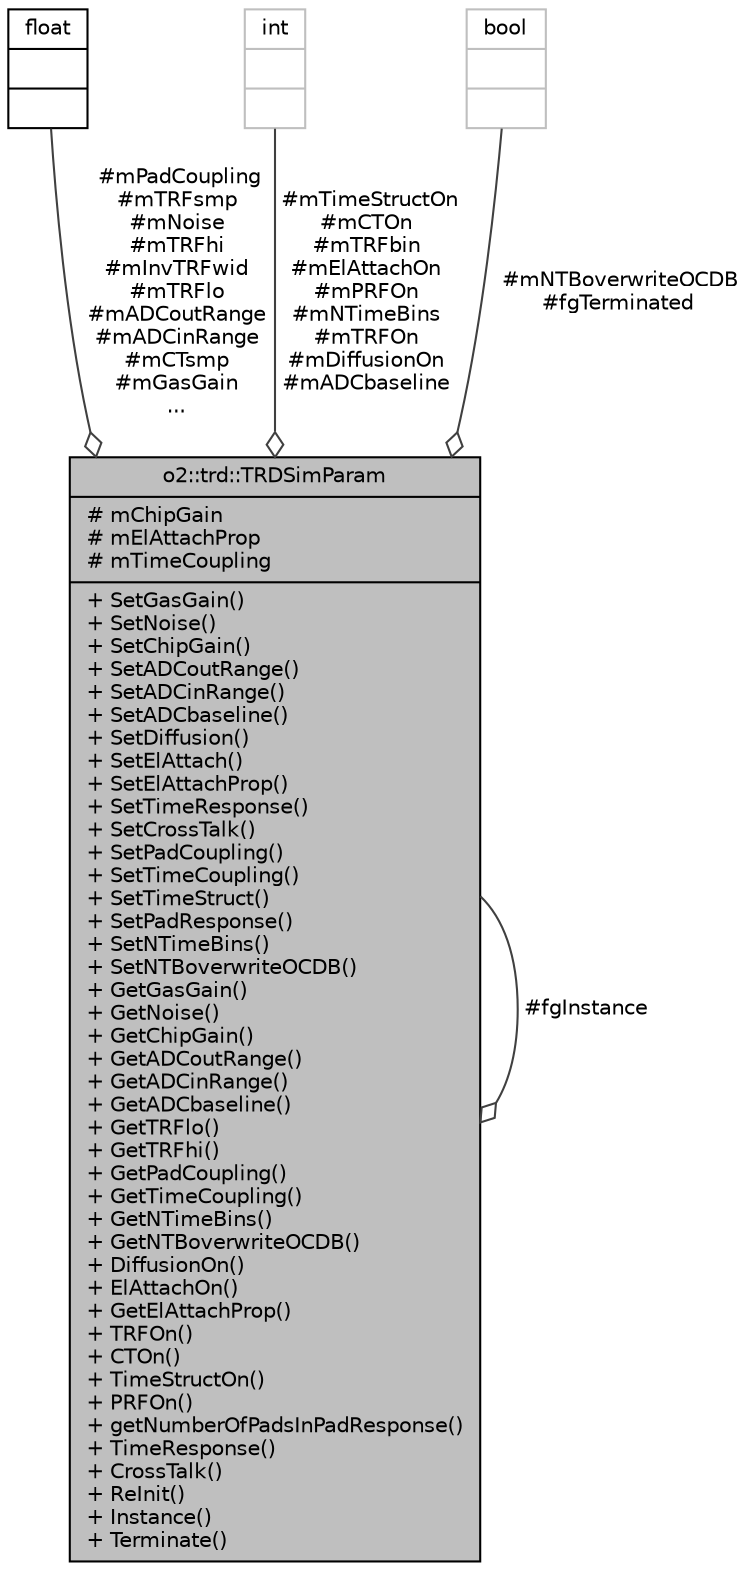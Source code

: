 digraph "o2::trd::TRDSimParam"
{
 // INTERACTIVE_SVG=YES
  bgcolor="transparent";
  edge [fontname="Helvetica",fontsize="10",labelfontname="Helvetica",labelfontsize="10"];
  node [fontname="Helvetica",fontsize="10",shape=record];
  Node1 [label="{o2::trd::TRDSimParam\n|# mChipGain\l# mElAttachProp\l# mTimeCoupling\l|+ SetGasGain()\l+ SetNoise()\l+ SetChipGain()\l+ SetADCoutRange()\l+ SetADCinRange()\l+ SetADCbaseline()\l+ SetDiffusion()\l+ SetElAttach()\l+ SetElAttachProp()\l+ SetTimeResponse()\l+ SetCrossTalk()\l+ SetPadCoupling()\l+ SetTimeCoupling()\l+ SetTimeStruct()\l+ SetPadResponse()\l+ SetNTimeBins()\l+ SetNTBoverwriteOCDB()\l+ GetGasGain()\l+ GetNoise()\l+ GetChipGain()\l+ GetADCoutRange()\l+ GetADCinRange()\l+ GetADCbaseline()\l+ GetTRFlo()\l+ GetTRFhi()\l+ GetPadCoupling()\l+ GetTimeCoupling()\l+ GetNTimeBins()\l+ GetNTBoverwriteOCDB()\l+ DiffusionOn()\l+ ElAttachOn()\l+ GetElAttachProp()\l+ TRFOn()\l+ CTOn()\l+ TimeStructOn()\l+ PRFOn()\l+ getNumberOfPadsInPadResponse()\l+ TimeResponse()\l+ CrossTalk()\l+ ReInit()\l+ Instance()\l+ Terminate()\l}",height=0.2,width=0.4,color="black", fillcolor="grey75", style="filled", fontcolor="black"];
  Node2 -> Node1 [color="grey25",fontsize="10",style="solid",label=" #mPadCoupling\n#mTRFsmp\n#mNoise\n#mTRFhi\n#mInvTRFwid\n#mTRFlo\n#mADCoutRange\n#mADCinRange\n#mCTsmp\n#mGasGain\n..." ,arrowhead="odiamond",fontname="Helvetica"];
  Node2 [label="{float\n||}",height=0.2,width=0.4,color="black",URL="$d4/dc3/classfloat.html"];
  Node3 -> Node1 [color="grey25",fontsize="10",style="solid",label=" #mTimeStructOn\n#mCTOn\n#mTRFbin\n#mElAttachOn\n#mPRFOn\n#mNTimeBins\n#mTRFOn\n#mDiffusionOn\n#mADCbaseline" ,arrowhead="odiamond",fontname="Helvetica"];
  Node3 [label="{int\n||}",height=0.2,width=0.4,color="grey75"];
  Node4 -> Node1 [color="grey25",fontsize="10",style="solid",label=" #mNTBoverwriteOCDB\n#fgTerminated" ,arrowhead="odiamond",fontname="Helvetica"];
  Node4 [label="{bool\n||}",height=0.2,width=0.4,color="grey75"];
  Node1 -> Node1 [color="grey25",fontsize="10",style="solid",label=" #fgInstance" ,arrowhead="odiamond",fontname="Helvetica"];
}
